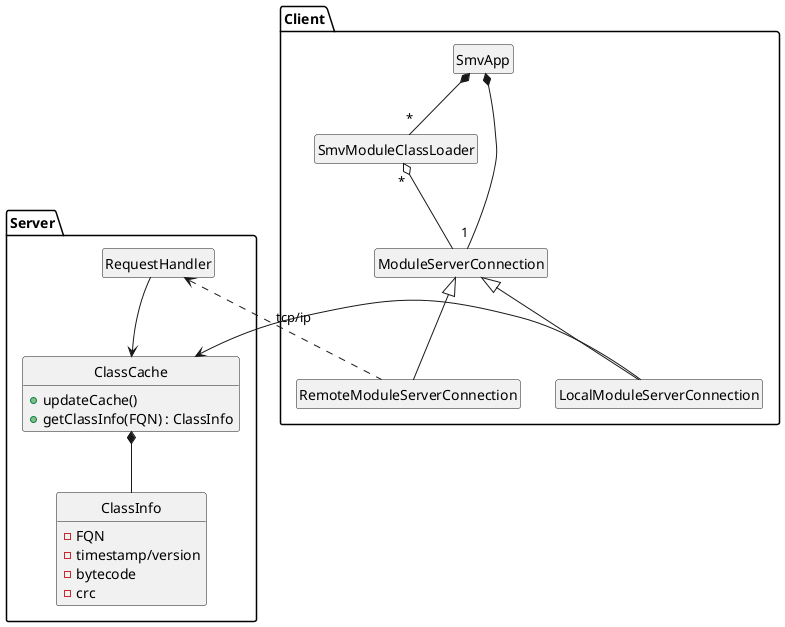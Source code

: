 @startuml

hide empty methods
hide empty fields
hide circle

package Server {
  class ClassCache {
    +updateCache()
    +getClassInfo(FQN) : ClassInfo
  }

  class ClassInfo {
    -FQN
    -timestamp/version
    -bytecode
    -crc
  }

  class RequestHandler

  ClassCache *-- ClassInfo

  RequestHandler --> ClassCache
}

package Client {
  class SmvApp
  class SmvModuleClassLoader
  class ModuleServerConnection

  SmvApp *-- "*" SmvModuleClassLoader
  SmvApp *-- "1" ModuleServerConnection


  SmvModuleClassLoader "*" o-- ModuleServerConnection

  class LocalModuleServerConnection extends ModuleServerConnection
  class RemoteModuleServerConnection extends ModuleServerConnection

  RemoteModuleServerConnection .L.> RequestHandler : tcp/ip
  LocalModuleServerConnection -L-> ClassCache
}
@enduml

